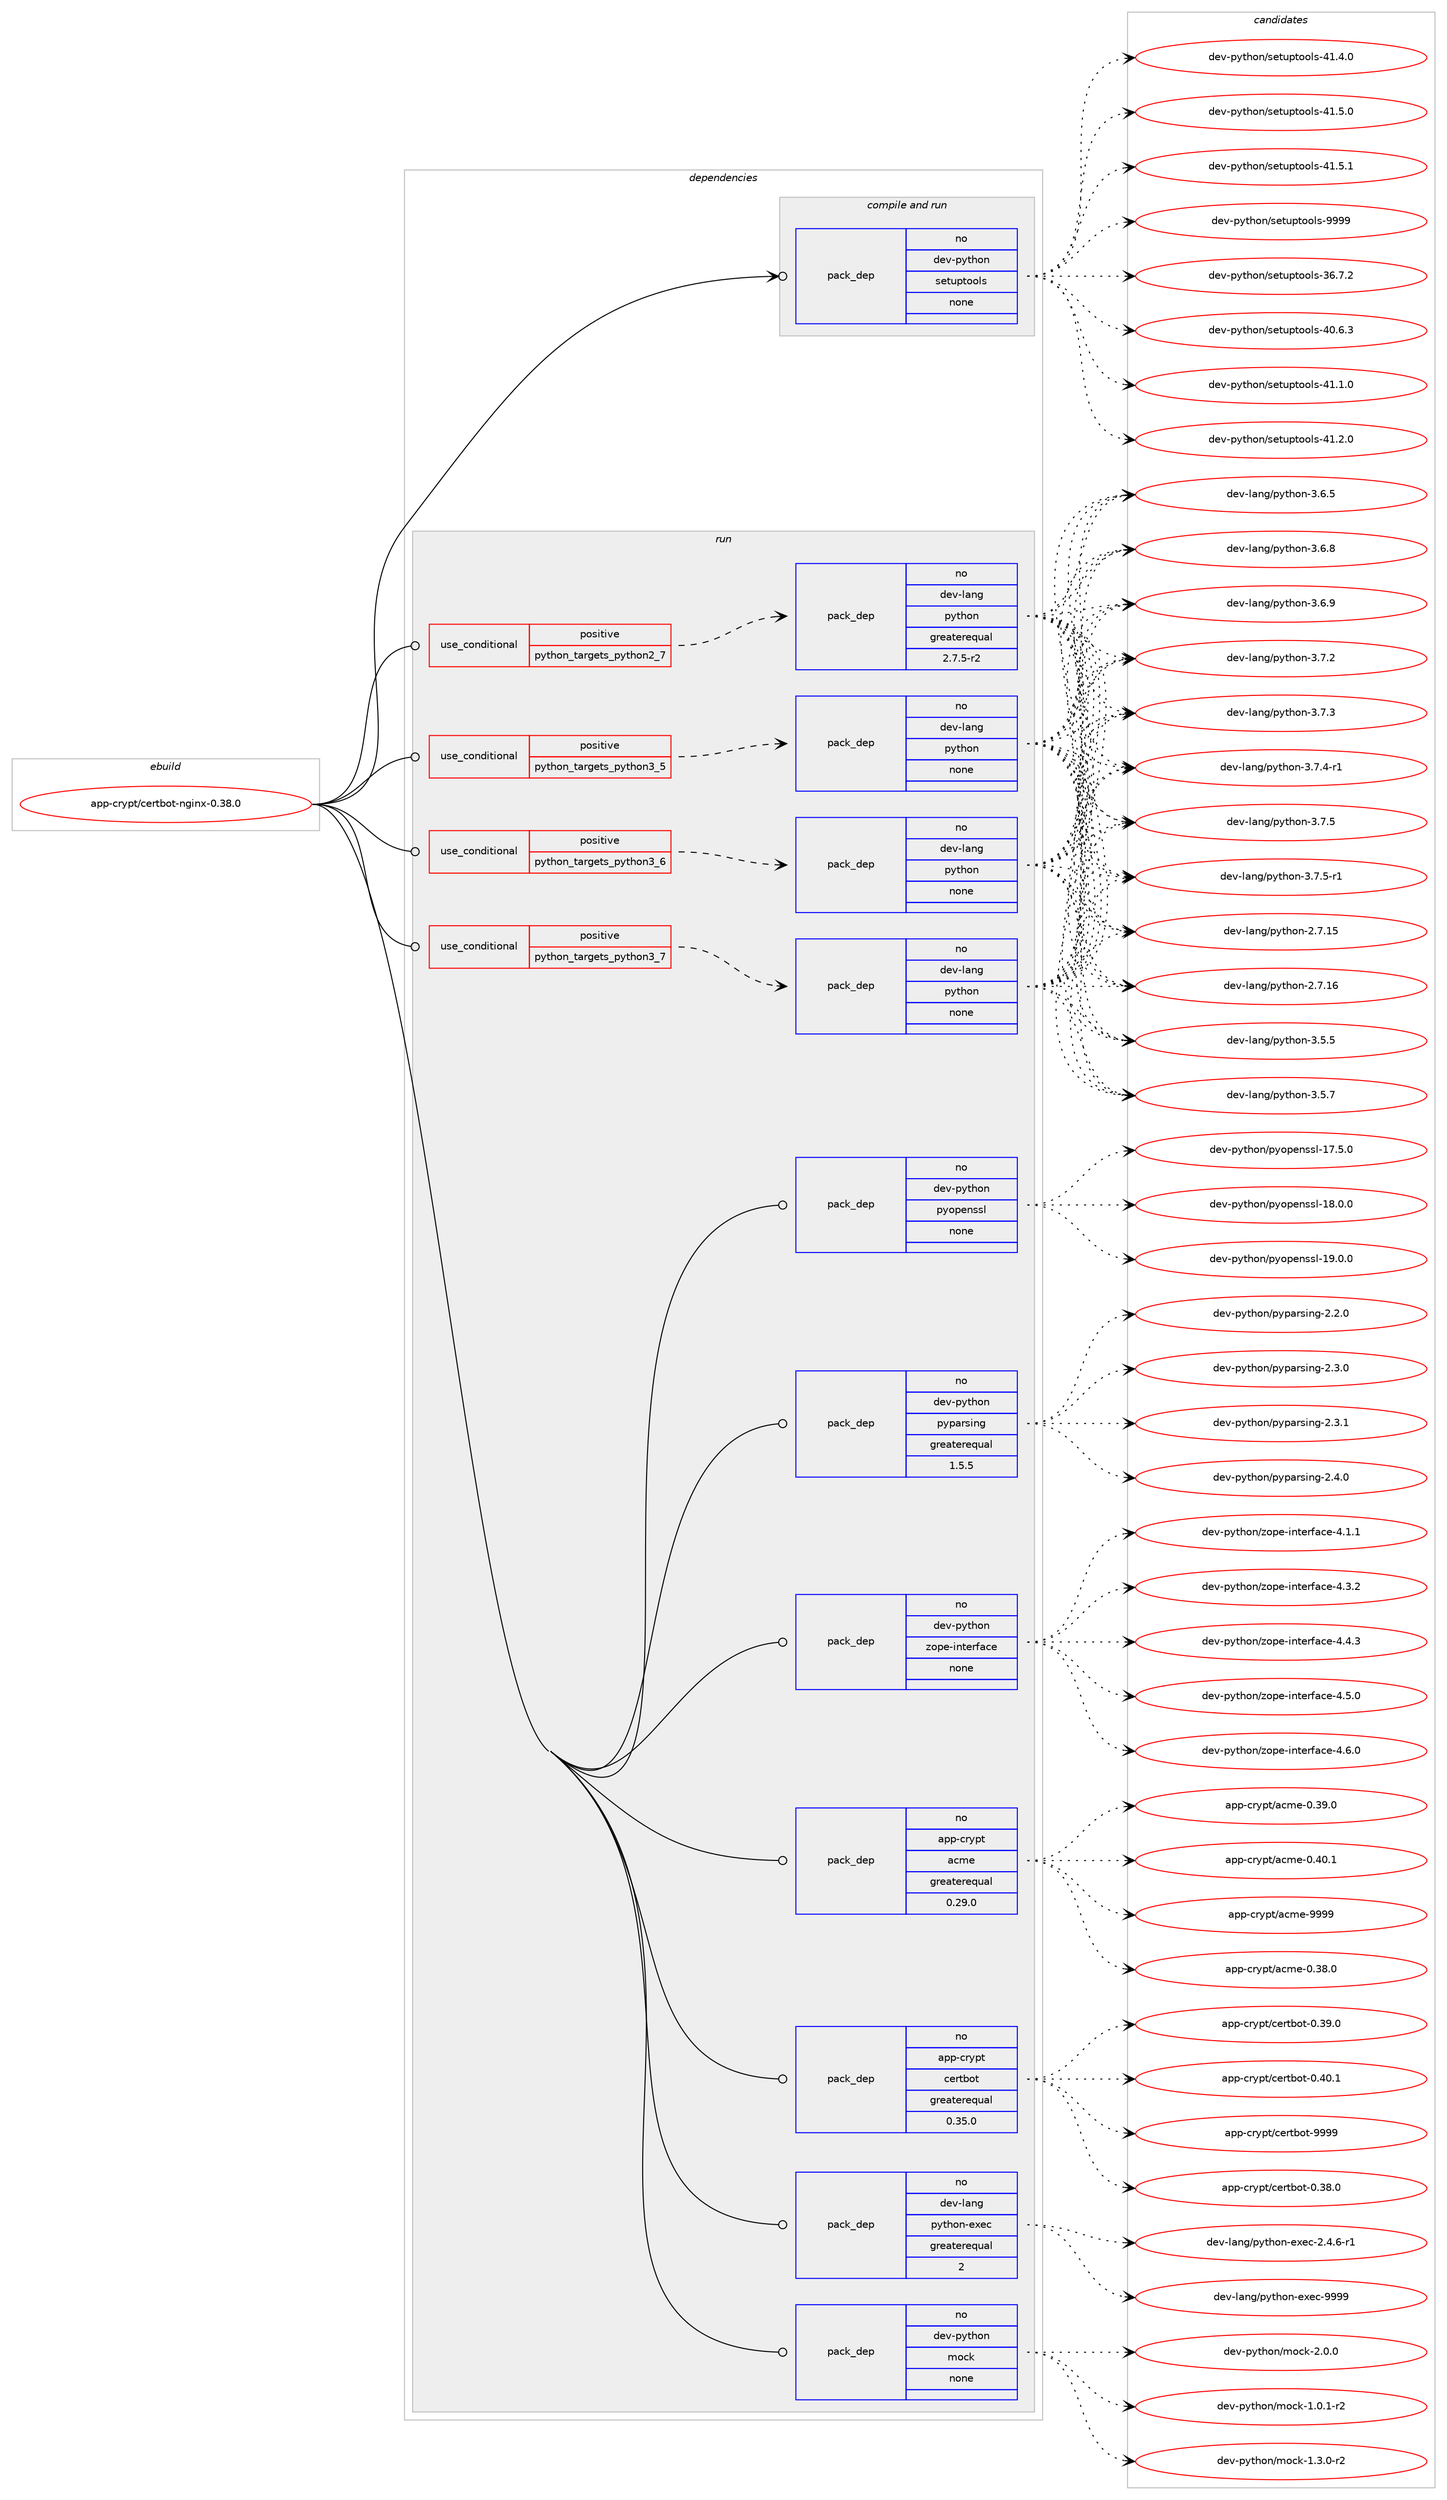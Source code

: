 digraph prolog {

# *************
# Graph options
# *************

newrank=true;
concentrate=true;
compound=true;
graph [rankdir=LR,fontname=Helvetica,fontsize=10,ranksep=1.5];#, ranksep=2.5, nodesep=0.2];
edge  [arrowhead=vee];
node  [fontname=Helvetica,fontsize=10];

# **********
# The ebuild
# **********

subgraph cluster_leftcol {
color=gray;
rank=same;
label=<<i>ebuild</i>>;
id [label="app-crypt/certbot-nginx-0.38.0", color=red, width=4, href="../app-crypt/certbot-nginx-0.38.0.svg"];
}

# ****************
# The dependencies
# ****************

subgraph cluster_midcol {
color=gray;
label=<<i>dependencies</i>>;
subgraph cluster_compile {
fillcolor="#eeeeee";
style=filled;
label=<<i>compile</i>>;
}
subgraph cluster_compileandrun {
fillcolor="#eeeeee";
style=filled;
label=<<i>compile and run</i>>;
subgraph pack354211 {
dependency476535 [label=<<TABLE BORDER="0" CELLBORDER="1" CELLSPACING="0" CELLPADDING="4" WIDTH="220"><TR><TD ROWSPAN="6" CELLPADDING="30">pack_dep</TD></TR><TR><TD WIDTH="110">no</TD></TR><TR><TD>dev-python</TD></TR><TR><TD>setuptools</TD></TR><TR><TD>none</TD></TR><TR><TD></TD></TR></TABLE>>, shape=none, color=blue];
}
id:e -> dependency476535:w [weight=20,style="solid",arrowhead="odotvee"];
}
subgraph cluster_run {
fillcolor="#eeeeee";
style=filled;
label=<<i>run</i>>;
subgraph cond113672 {
dependency476536 [label=<<TABLE BORDER="0" CELLBORDER="1" CELLSPACING="0" CELLPADDING="4"><TR><TD ROWSPAN="3" CELLPADDING="10">use_conditional</TD></TR><TR><TD>positive</TD></TR><TR><TD>python_targets_python2_7</TD></TR></TABLE>>, shape=none, color=red];
subgraph pack354212 {
dependency476537 [label=<<TABLE BORDER="0" CELLBORDER="1" CELLSPACING="0" CELLPADDING="4" WIDTH="220"><TR><TD ROWSPAN="6" CELLPADDING="30">pack_dep</TD></TR><TR><TD WIDTH="110">no</TD></TR><TR><TD>dev-lang</TD></TR><TR><TD>python</TD></TR><TR><TD>greaterequal</TD></TR><TR><TD>2.7.5-r2</TD></TR></TABLE>>, shape=none, color=blue];
}
dependency476536:e -> dependency476537:w [weight=20,style="dashed",arrowhead="vee"];
}
id:e -> dependency476536:w [weight=20,style="solid",arrowhead="odot"];
subgraph cond113673 {
dependency476538 [label=<<TABLE BORDER="0" CELLBORDER="1" CELLSPACING="0" CELLPADDING="4"><TR><TD ROWSPAN="3" CELLPADDING="10">use_conditional</TD></TR><TR><TD>positive</TD></TR><TR><TD>python_targets_python3_5</TD></TR></TABLE>>, shape=none, color=red];
subgraph pack354213 {
dependency476539 [label=<<TABLE BORDER="0" CELLBORDER="1" CELLSPACING="0" CELLPADDING="4" WIDTH="220"><TR><TD ROWSPAN="6" CELLPADDING="30">pack_dep</TD></TR><TR><TD WIDTH="110">no</TD></TR><TR><TD>dev-lang</TD></TR><TR><TD>python</TD></TR><TR><TD>none</TD></TR><TR><TD></TD></TR></TABLE>>, shape=none, color=blue];
}
dependency476538:e -> dependency476539:w [weight=20,style="dashed",arrowhead="vee"];
}
id:e -> dependency476538:w [weight=20,style="solid",arrowhead="odot"];
subgraph cond113674 {
dependency476540 [label=<<TABLE BORDER="0" CELLBORDER="1" CELLSPACING="0" CELLPADDING="4"><TR><TD ROWSPAN="3" CELLPADDING="10">use_conditional</TD></TR><TR><TD>positive</TD></TR><TR><TD>python_targets_python3_6</TD></TR></TABLE>>, shape=none, color=red];
subgraph pack354214 {
dependency476541 [label=<<TABLE BORDER="0" CELLBORDER="1" CELLSPACING="0" CELLPADDING="4" WIDTH="220"><TR><TD ROWSPAN="6" CELLPADDING="30">pack_dep</TD></TR><TR><TD WIDTH="110">no</TD></TR><TR><TD>dev-lang</TD></TR><TR><TD>python</TD></TR><TR><TD>none</TD></TR><TR><TD></TD></TR></TABLE>>, shape=none, color=blue];
}
dependency476540:e -> dependency476541:w [weight=20,style="dashed",arrowhead="vee"];
}
id:e -> dependency476540:w [weight=20,style="solid",arrowhead="odot"];
subgraph cond113675 {
dependency476542 [label=<<TABLE BORDER="0" CELLBORDER="1" CELLSPACING="0" CELLPADDING="4"><TR><TD ROWSPAN="3" CELLPADDING="10">use_conditional</TD></TR><TR><TD>positive</TD></TR><TR><TD>python_targets_python3_7</TD></TR></TABLE>>, shape=none, color=red];
subgraph pack354215 {
dependency476543 [label=<<TABLE BORDER="0" CELLBORDER="1" CELLSPACING="0" CELLPADDING="4" WIDTH="220"><TR><TD ROWSPAN="6" CELLPADDING="30">pack_dep</TD></TR><TR><TD WIDTH="110">no</TD></TR><TR><TD>dev-lang</TD></TR><TR><TD>python</TD></TR><TR><TD>none</TD></TR><TR><TD></TD></TR></TABLE>>, shape=none, color=blue];
}
dependency476542:e -> dependency476543:w [weight=20,style="dashed",arrowhead="vee"];
}
id:e -> dependency476542:w [weight=20,style="solid",arrowhead="odot"];
subgraph pack354216 {
dependency476544 [label=<<TABLE BORDER="0" CELLBORDER="1" CELLSPACING="0" CELLPADDING="4" WIDTH="220"><TR><TD ROWSPAN="6" CELLPADDING="30">pack_dep</TD></TR><TR><TD WIDTH="110">no</TD></TR><TR><TD>app-crypt</TD></TR><TR><TD>acme</TD></TR><TR><TD>greaterequal</TD></TR><TR><TD>0.29.0</TD></TR></TABLE>>, shape=none, color=blue];
}
id:e -> dependency476544:w [weight=20,style="solid",arrowhead="odot"];
subgraph pack354217 {
dependency476545 [label=<<TABLE BORDER="0" CELLBORDER="1" CELLSPACING="0" CELLPADDING="4" WIDTH="220"><TR><TD ROWSPAN="6" CELLPADDING="30">pack_dep</TD></TR><TR><TD WIDTH="110">no</TD></TR><TR><TD>app-crypt</TD></TR><TR><TD>certbot</TD></TR><TR><TD>greaterequal</TD></TR><TR><TD>0.35.0</TD></TR></TABLE>>, shape=none, color=blue];
}
id:e -> dependency476545:w [weight=20,style="solid",arrowhead="odot"];
subgraph pack354218 {
dependency476546 [label=<<TABLE BORDER="0" CELLBORDER="1" CELLSPACING="0" CELLPADDING="4" WIDTH="220"><TR><TD ROWSPAN="6" CELLPADDING="30">pack_dep</TD></TR><TR><TD WIDTH="110">no</TD></TR><TR><TD>dev-lang</TD></TR><TR><TD>python-exec</TD></TR><TR><TD>greaterequal</TD></TR><TR><TD>2</TD></TR></TABLE>>, shape=none, color=blue];
}
id:e -> dependency476546:w [weight=20,style="solid",arrowhead="odot"];
subgraph pack354219 {
dependency476547 [label=<<TABLE BORDER="0" CELLBORDER="1" CELLSPACING="0" CELLPADDING="4" WIDTH="220"><TR><TD ROWSPAN="6" CELLPADDING="30">pack_dep</TD></TR><TR><TD WIDTH="110">no</TD></TR><TR><TD>dev-python</TD></TR><TR><TD>mock</TD></TR><TR><TD>none</TD></TR><TR><TD></TD></TR></TABLE>>, shape=none, color=blue];
}
id:e -> dependency476547:w [weight=20,style="solid",arrowhead="odot"];
subgraph pack354220 {
dependency476548 [label=<<TABLE BORDER="0" CELLBORDER="1" CELLSPACING="0" CELLPADDING="4" WIDTH="220"><TR><TD ROWSPAN="6" CELLPADDING="30">pack_dep</TD></TR><TR><TD WIDTH="110">no</TD></TR><TR><TD>dev-python</TD></TR><TR><TD>pyopenssl</TD></TR><TR><TD>none</TD></TR><TR><TD></TD></TR></TABLE>>, shape=none, color=blue];
}
id:e -> dependency476548:w [weight=20,style="solid",arrowhead="odot"];
subgraph pack354221 {
dependency476549 [label=<<TABLE BORDER="0" CELLBORDER="1" CELLSPACING="0" CELLPADDING="4" WIDTH="220"><TR><TD ROWSPAN="6" CELLPADDING="30">pack_dep</TD></TR><TR><TD WIDTH="110">no</TD></TR><TR><TD>dev-python</TD></TR><TR><TD>pyparsing</TD></TR><TR><TD>greaterequal</TD></TR><TR><TD>1.5.5</TD></TR></TABLE>>, shape=none, color=blue];
}
id:e -> dependency476549:w [weight=20,style="solid",arrowhead="odot"];
subgraph pack354222 {
dependency476550 [label=<<TABLE BORDER="0" CELLBORDER="1" CELLSPACING="0" CELLPADDING="4" WIDTH="220"><TR><TD ROWSPAN="6" CELLPADDING="30">pack_dep</TD></TR><TR><TD WIDTH="110">no</TD></TR><TR><TD>dev-python</TD></TR><TR><TD>zope-interface</TD></TR><TR><TD>none</TD></TR><TR><TD></TD></TR></TABLE>>, shape=none, color=blue];
}
id:e -> dependency476550:w [weight=20,style="solid",arrowhead="odot"];
}
}

# **************
# The candidates
# **************

subgraph cluster_choices {
rank=same;
color=gray;
label=<<i>candidates</i>>;

subgraph choice354211 {
color=black;
nodesep=1;
choice100101118451121211161041111104711510111611711211611111110811545515446554650 [label="dev-python/setuptools-36.7.2", color=red, width=4,href="../dev-python/setuptools-36.7.2.svg"];
choice100101118451121211161041111104711510111611711211611111110811545524846544651 [label="dev-python/setuptools-40.6.3", color=red, width=4,href="../dev-python/setuptools-40.6.3.svg"];
choice100101118451121211161041111104711510111611711211611111110811545524946494648 [label="dev-python/setuptools-41.1.0", color=red, width=4,href="../dev-python/setuptools-41.1.0.svg"];
choice100101118451121211161041111104711510111611711211611111110811545524946504648 [label="dev-python/setuptools-41.2.0", color=red, width=4,href="../dev-python/setuptools-41.2.0.svg"];
choice100101118451121211161041111104711510111611711211611111110811545524946524648 [label="dev-python/setuptools-41.4.0", color=red, width=4,href="../dev-python/setuptools-41.4.0.svg"];
choice100101118451121211161041111104711510111611711211611111110811545524946534648 [label="dev-python/setuptools-41.5.0", color=red, width=4,href="../dev-python/setuptools-41.5.0.svg"];
choice100101118451121211161041111104711510111611711211611111110811545524946534649 [label="dev-python/setuptools-41.5.1", color=red, width=4,href="../dev-python/setuptools-41.5.1.svg"];
choice10010111845112121116104111110471151011161171121161111111081154557575757 [label="dev-python/setuptools-9999", color=red, width=4,href="../dev-python/setuptools-9999.svg"];
dependency476535:e -> choice100101118451121211161041111104711510111611711211611111110811545515446554650:w [style=dotted,weight="100"];
dependency476535:e -> choice100101118451121211161041111104711510111611711211611111110811545524846544651:w [style=dotted,weight="100"];
dependency476535:e -> choice100101118451121211161041111104711510111611711211611111110811545524946494648:w [style=dotted,weight="100"];
dependency476535:e -> choice100101118451121211161041111104711510111611711211611111110811545524946504648:w [style=dotted,weight="100"];
dependency476535:e -> choice100101118451121211161041111104711510111611711211611111110811545524946524648:w [style=dotted,weight="100"];
dependency476535:e -> choice100101118451121211161041111104711510111611711211611111110811545524946534648:w [style=dotted,weight="100"];
dependency476535:e -> choice100101118451121211161041111104711510111611711211611111110811545524946534649:w [style=dotted,weight="100"];
dependency476535:e -> choice10010111845112121116104111110471151011161171121161111111081154557575757:w [style=dotted,weight="100"];
}
subgraph choice354212 {
color=black;
nodesep=1;
choice10010111845108971101034711212111610411111045504655464953 [label="dev-lang/python-2.7.15", color=red, width=4,href="../dev-lang/python-2.7.15.svg"];
choice10010111845108971101034711212111610411111045504655464954 [label="dev-lang/python-2.7.16", color=red, width=4,href="../dev-lang/python-2.7.16.svg"];
choice100101118451089711010347112121116104111110455146534653 [label="dev-lang/python-3.5.5", color=red, width=4,href="../dev-lang/python-3.5.5.svg"];
choice100101118451089711010347112121116104111110455146534655 [label="dev-lang/python-3.5.7", color=red, width=4,href="../dev-lang/python-3.5.7.svg"];
choice100101118451089711010347112121116104111110455146544653 [label="dev-lang/python-3.6.5", color=red, width=4,href="../dev-lang/python-3.6.5.svg"];
choice100101118451089711010347112121116104111110455146544656 [label="dev-lang/python-3.6.8", color=red, width=4,href="../dev-lang/python-3.6.8.svg"];
choice100101118451089711010347112121116104111110455146544657 [label="dev-lang/python-3.6.9", color=red, width=4,href="../dev-lang/python-3.6.9.svg"];
choice100101118451089711010347112121116104111110455146554650 [label="dev-lang/python-3.7.2", color=red, width=4,href="../dev-lang/python-3.7.2.svg"];
choice100101118451089711010347112121116104111110455146554651 [label="dev-lang/python-3.7.3", color=red, width=4,href="../dev-lang/python-3.7.3.svg"];
choice1001011184510897110103471121211161041111104551465546524511449 [label="dev-lang/python-3.7.4-r1", color=red, width=4,href="../dev-lang/python-3.7.4-r1.svg"];
choice100101118451089711010347112121116104111110455146554653 [label="dev-lang/python-3.7.5", color=red, width=4,href="../dev-lang/python-3.7.5.svg"];
choice1001011184510897110103471121211161041111104551465546534511449 [label="dev-lang/python-3.7.5-r1", color=red, width=4,href="../dev-lang/python-3.7.5-r1.svg"];
dependency476537:e -> choice10010111845108971101034711212111610411111045504655464953:w [style=dotted,weight="100"];
dependency476537:e -> choice10010111845108971101034711212111610411111045504655464954:w [style=dotted,weight="100"];
dependency476537:e -> choice100101118451089711010347112121116104111110455146534653:w [style=dotted,weight="100"];
dependency476537:e -> choice100101118451089711010347112121116104111110455146534655:w [style=dotted,weight="100"];
dependency476537:e -> choice100101118451089711010347112121116104111110455146544653:w [style=dotted,weight="100"];
dependency476537:e -> choice100101118451089711010347112121116104111110455146544656:w [style=dotted,weight="100"];
dependency476537:e -> choice100101118451089711010347112121116104111110455146544657:w [style=dotted,weight="100"];
dependency476537:e -> choice100101118451089711010347112121116104111110455146554650:w [style=dotted,weight="100"];
dependency476537:e -> choice100101118451089711010347112121116104111110455146554651:w [style=dotted,weight="100"];
dependency476537:e -> choice1001011184510897110103471121211161041111104551465546524511449:w [style=dotted,weight="100"];
dependency476537:e -> choice100101118451089711010347112121116104111110455146554653:w [style=dotted,weight="100"];
dependency476537:e -> choice1001011184510897110103471121211161041111104551465546534511449:w [style=dotted,weight="100"];
}
subgraph choice354213 {
color=black;
nodesep=1;
choice10010111845108971101034711212111610411111045504655464953 [label="dev-lang/python-2.7.15", color=red, width=4,href="../dev-lang/python-2.7.15.svg"];
choice10010111845108971101034711212111610411111045504655464954 [label="dev-lang/python-2.7.16", color=red, width=4,href="../dev-lang/python-2.7.16.svg"];
choice100101118451089711010347112121116104111110455146534653 [label="dev-lang/python-3.5.5", color=red, width=4,href="../dev-lang/python-3.5.5.svg"];
choice100101118451089711010347112121116104111110455146534655 [label="dev-lang/python-3.5.7", color=red, width=4,href="../dev-lang/python-3.5.7.svg"];
choice100101118451089711010347112121116104111110455146544653 [label="dev-lang/python-3.6.5", color=red, width=4,href="../dev-lang/python-3.6.5.svg"];
choice100101118451089711010347112121116104111110455146544656 [label="dev-lang/python-3.6.8", color=red, width=4,href="../dev-lang/python-3.6.8.svg"];
choice100101118451089711010347112121116104111110455146544657 [label="dev-lang/python-3.6.9", color=red, width=4,href="../dev-lang/python-3.6.9.svg"];
choice100101118451089711010347112121116104111110455146554650 [label="dev-lang/python-3.7.2", color=red, width=4,href="../dev-lang/python-3.7.2.svg"];
choice100101118451089711010347112121116104111110455146554651 [label="dev-lang/python-3.7.3", color=red, width=4,href="../dev-lang/python-3.7.3.svg"];
choice1001011184510897110103471121211161041111104551465546524511449 [label="dev-lang/python-3.7.4-r1", color=red, width=4,href="../dev-lang/python-3.7.4-r1.svg"];
choice100101118451089711010347112121116104111110455146554653 [label="dev-lang/python-3.7.5", color=red, width=4,href="../dev-lang/python-3.7.5.svg"];
choice1001011184510897110103471121211161041111104551465546534511449 [label="dev-lang/python-3.7.5-r1", color=red, width=4,href="../dev-lang/python-3.7.5-r1.svg"];
dependency476539:e -> choice10010111845108971101034711212111610411111045504655464953:w [style=dotted,weight="100"];
dependency476539:e -> choice10010111845108971101034711212111610411111045504655464954:w [style=dotted,weight="100"];
dependency476539:e -> choice100101118451089711010347112121116104111110455146534653:w [style=dotted,weight="100"];
dependency476539:e -> choice100101118451089711010347112121116104111110455146534655:w [style=dotted,weight="100"];
dependency476539:e -> choice100101118451089711010347112121116104111110455146544653:w [style=dotted,weight="100"];
dependency476539:e -> choice100101118451089711010347112121116104111110455146544656:w [style=dotted,weight="100"];
dependency476539:e -> choice100101118451089711010347112121116104111110455146544657:w [style=dotted,weight="100"];
dependency476539:e -> choice100101118451089711010347112121116104111110455146554650:w [style=dotted,weight="100"];
dependency476539:e -> choice100101118451089711010347112121116104111110455146554651:w [style=dotted,weight="100"];
dependency476539:e -> choice1001011184510897110103471121211161041111104551465546524511449:w [style=dotted,weight="100"];
dependency476539:e -> choice100101118451089711010347112121116104111110455146554653:w [style=dotted,weight="100"];
dependency476539:e -> choice1001011184510897110103471121211161041111104551465546534511449:w [style=dotted,weight="100"];
}
subgraph choice354214 {
color=black;
nodesep=1;
choice10010111845108971101034711212111610411111045504655464953 [label="dev-lang/python-2.7.15", color=red, width=4,href="../dev-lang/python-2.7.15.svg"];
choice10010111845108971101034711212111610411111045504655464954 [label="dev-lang/python-2.7.16", color=red, width=4,href="../dev-lang/python-2.7.16.svg"];
choice100101118451089711010347112121116104111110455146534653 [label="dev-lang/python-3.5.5", color=red, width=4,href="../dev-lang/python-3.5.5.svg"];
choice100101118451089711010347112121116104111110455146534655 [label="dev-lang/python-3.5.7", color=red, width=4,href="../dev-lang/python-3.5.7.svg"];
choice100101118451089711010347112121116104111110455146544653 [label="dev-lang/python-3.6.5", color=red, width=4,href="../dev-lang/python-3.6.5.svg"];
choice100101118451089711010347112121116104111110455146544656 [label="dev-lang/python-3.6.8", color=red, width=4,href="../dev-lang/python-3.6.8.svg"];
choice100101118451089711010347112121116104111110455146544657 [label="dev-lang/python-3.6.9", color=red, width=4,href="../dev-lang/python-3.6.9.svg"];
choice100101118451089711010347112121116104111110455146554650 [label="dev-lang/python-3.7.2", color=red, width=4,href="../dev-lang/python-3.7.2.svg"];
choice100101118451089711010347112121116104111110455146554651 [label="dev-lang/python-3.7.3", color=red, width=4,href="../dev-lang/python-3.7.3.svg"];
choice1001011184510897110103471121211161041111104551465546524511449 [label="dev-lang/python-3.7.4-r1", color=red, width=4,href="../dev-lang/python-3.7.4-r1.svg"];
choice100101118451089711010347112121116104111110455146554653 [label="dev-lang/python-3.7.5", color=red, width=4,href="../dev-lang/python-3.7.5.svg"];
choice1001011184510897110103471121211161041111104551465546534511449 [label="dev-lang/python-3.7.5-r1", color=red, width=4,href="../dev-lang/python-3.7.5-r1.svg"];
dependency476541:e -> choice10010111845108971101034711212111610411111045504655464953:w [style=dotted,weight="100"];
dependency476541:e -> choice10010111845108971101034711212111610411111045504655464954:w [style=dotted,weight="100"];
dependency476541:e -> choice100101118451089711010347112121116104111110455146534653:w [style=dotted,weight="100"];
dependency476541:e -> choice100101118451089711010347112121116104111110455146534655:w [style=dotted,weight="100"];
dependency476541:e -> choice100101118451089711010347112121116104111110455146544653:w [style=dotted,weight="100"];
dependency476541:e -> choice100101118451089711010347112121116104111110455146544656:w [style=dotted,weight="100"];
dependency476541:e -> choice100101118451089711010347112121116104111110455146544657:w [style=dotted,weight="100"];
dependency476541:e -> choice100101118451089711010347112121116104111110455146554650:w [style=dotted,weight="100"];
dependency476541:e -> choice100101118451089711010347112121116104111110455146554651:w [style=dotted,weight="100"];
dependency476541:e -> choice1001011184510897110103471121211161041111104551465546524511449:w [style=dotted,weight="100"];
dependency476541:e -> choice100101118451089711010347112121116104111110455146554653:w [style=dotted,weight="100"];
dependency476541:e -> choice1001011184510897110103471121211161041111104551465546534511449:w [style=dotted,weight="100"];
}
subgraph choice354215 {
color=black;
nodesep=1;
choice10010111845108971101034711212111610411111045504655464953 [label="dev-lang/python-2.7.15", color=red, width=4,href="../dev-lang/python-2.7.15.svg"];
choice10010111845108971101034711212111610411111045504655464954 [label="dev-lang/python-2.7.16", color=red, width=4,href="../dev-lang/python-2.7.16.svg"];
choice100101118451089711010347112121116104111110455146534653 [label="dev-lang/python-3.5.5", color=red, width=4,href="../dev-lang/python-3.5.5.svg"];
choice100101118451089711010347112121116104111110455146534655 [label="dev-lang/python-3.5.7", color=red, width=4,href="../dev-lang/python-3.5.7.svg"];
choice100101118451089711010347112121116104111110455146544653 [label="dev-lang/python-3.6.5", color=red, width=4,href="../dev-lang/python-3.6.5.svg"];
choice100101118451089711010347112121116104111110455146544656 [label="dev-lang/python-3.6.8", color=red, width=4,href="../dev-lang/python-3.6.8.svg"];
choice100101118451089711010347112121116104111110455146544657 [label="dev-lang/python-3.6.9", color=red, width=4,href="../dev-lang/python-3.6.9.svg"];
choice100101118451089711010347112121116104111110455146554650 [label="dev-lang/python-3.7.2", color=red, width=4,href="../dev-lang/python-3.7.2.svg"];
choice100101118451089711010347112121116104111110455146554651 [label="dev-lang/python-3.7.3", color=red, width=4,href="../dev-lang/python-3.7.3.svg"];
choice1001011184510897110103471121211161041111104551465546524511449 [label="dev-lang/python-3.7.4-r1", color=red, width=4,href="../dev-lang/python-3.7.4-r1.svg"];
choice100101118451089711010347112121116104111110455146554653 [label="dev-lang/python-3.7.5", color=red, width=4,href="../dev-lang/python-3.7.5.svg"];
choice1001011184510897110103471121211161041111104551465546534511449 [label="dev-lang/python-3.7.5-r1", color=red, width=4,href="../dev-lang/python-3.7.5-r1.svg"];
dependency476543:e -> choice10010111845108971101034711212111610411111045504655464953:w [style=dotted,weight="100"];
dependency476543:e -> choice10010111845108971101034711212111610411111045504655464954:w [style=dotted,weight="100"];
dependency476543:e -> choice100101118451089711010347112121116104111110455146534653:w [style=dotted,weight="100"];
dependency476543:e -> choice100101118451089711010347112121116104111110455146534655:w [style=dotted,weight="100"];
dependency476543:e -> choice100101118451089711010347112121116104111110455146544653:w [style=dotted,weight="100"];
dependency476543:e -> choice100101118451089711010347112121116104111110455146544656:w [style=dotted,weight="100"];
dependency476543:e -> choice100101118451089711010347112121116104111110455146544657:w [style=dotted,weight="100"];
dependency476543:e -> choice100101118451089711010347112121116104111110455146554650:w [style=dotted,weight="100"];
dependency476543:e -> choice100101118451089711010347112121116104111110455146554651:w [style=dotted,weight="100"];
dependency476543:e -> choice1001011184510897110103471121211161041111104551465546524511449:w [style=dotted,weight="100"];
dependency476543:e -> choice100101118451089711010347112121116104111110455146554653:w [style=dotted,weight="100"];
dependency476543:e -> choice1001011184510897110103471121211161041111104551465546534511449:w [style=dotted,weight="100"];
}
subgraph choice354216 {
color=black;
nodesep=1;
choice97112112459911412111211647979910910145484651564648 [label="app-crypt/acme-0.38.0", color=red, width=4,href="../app-crypt/acme-0.38.0.svg"];
choice97112112459911412111211647979910910145484651574648 [label="app-crypt/acme-0.39.0", color=red, width=4,href="../app-crypt/acme-0.39.0.svg"];
choice97112112459911412111211647979910910145484652484649 [label="app-crypt/acme-0.40.1", color=red, width=4,href="../app-crypt/acme-0.40.1.svg"];
choice9711211245991141211121164797991091014557575757 [label="app-crypt/acme-9999", color=red, width=4,href="../app-crypt/acme-9999.svg"];
dependency476544:e -> choice97112112459911412111211647979910910145484651564648:w [style=dotted,weight="100"];
dependency476544:e -> choice97112112459911412111211647979910910145484651574648:w [style=dotted,weight="100"];
dependency476544:e -> choice97112112459911412111211647979910910145484652484649:w [style=dotted,weight="100"];
dependency476544:e -> choice9711211245991141211121164797991091014557575757:w [style=dotted,weight="100"];
}
subgraph choice354217 {
color=black;
nodesep=1;
choice97112112459911412111211647991011141169811111645484651564648 [label="app-crypt/certbot-0.38.0", color=red, width=4,href="../app-crypt/certbot-0.38.0.svg"];
choice97112112459911412111211647991011141169811111645484651574648 [label="app-crypt/certbot-0.39.0", color=red, width=4,href="../app-crypt/certbot-0.39.0.svg"];
choice97112112459911412111211647991011141169811111645484652484649 [label="app-crypt/certbot-0.40.1", color=red, width=4,href="../app-crypt/certbot-0.40.1.svg"];
choice9711211245991141211121164799101114116981111164557575757 [label="app-crypt/certbot-9999", color=red, width=4,href="../app-crypt/certbot-9999.svg"];
dependency476545:e -> choice97112112459911412111211647991011141169811111645484651564648:w [style=dotted,weight="100"];
dependency476545:e -> choice97112112459911412111211647991011141169811111645484651574648:w [style=dotted,weight="100"];
dependency476545:e -> choice97112112459911412111211647991011141169811111645484652484649:w [style=dotted,weight="100"];
dependency476545:e -> choice9711211245991141211121164799101114116981111164557575757:w [style=dotted,weight="100"];
}
subgraph choice354218 {
color=black;
nodesep=1;
choice10010111845108971101034711212111610411111045101120101994550465246544511449 [label="dev-lang/python-exec-2.4.6-r1", color=red, width=4,href="../dev-lang/python-exec-2.4.6-r1.svg"];
choice10010111845108971101034711212111610411111045101120101994557575757 [label="dev-lang/python-exec-9999", color=red, width=4,href="../dev-lang/python-exec-9999.svg"];
dependency476546:e -> choice10010111845108971101034711212111610411111045101120101994550465246544511449:w [style=dotted,weight="100"];
dependency476546:e -> choice10010111845108971101034711212111610411111045101120101994557575757:w [style=dotted,weight="100"];
}
subgraph choice354219 {
color=black;
nodesep=1;
choice1001011184511212111610411111047109111991074549464846494511450 [label="dev-python/mock-1.0.1-r2", color=red, width=4,href="../dev-python/mock-1.0.1-r2.svg"];
choice1001011184511212111610411111047109111991074549465146484511450 [label="dev-python/mock-1.3.0-r2", color=red, width=4,href="../dev-python/mock-1.3.0-r2.svg"];
choice100101118451121211161041111104710911199107455046484648 [label="dev-python/mock-2.0.0", color=red, width=4,href="../dev-python/mock-2.0.0.svg"];
dependency476547:e -> choice1001011184511212111610411111047109111991074549464846494511450:w [style=dotted,weight="100"];
dependency476547:e -> choice1001011184511212111610411111047109111991074549465146484511450:w [style=dotted,weight="100"];
dependency476547:e -> choice100101118451121211161041111104710911199107455046484648:w [style=dotted,weight="100"];
}
subgraph choice354220 {
color=black;
nodesep=1;
choice100101118451121211161041111104711212111111210111011511510845495546534648 [label="dev-python/pyopenssl-17.5.0", color=red, width=4,href="../dev-python/pyopenssl-17.5.0.svg"];
choice100101118451121211161041111104711212111111210111011511510845495646484648 [label="dev-python/pyopenssl-18.0.0", color=red, width=4,href="../dev-python/pyopenssl-18.0.0.svg"];
choice100101118451121211161041111104711212111111210111011511510845495746484648 [label="dev-python/pyopenssl-19.0.0", color=red, width=4,href="../dev-python/pyopenssl-19.0.0.svg"];
dependency476548:e -> choice100101118451121211161041111104711212111111210111011511510845495546534648:w [style=dotted,weight="100"];
dependency476548:e -> choice100101118451121211161041111104711212111111210111011511510845495646484648:w [style=dotted,weight="100"];
dependency476548:e -> choice100101118451121211161041111104711212111111210111011511510845495746484648:w [style=dotted,weight="100"];
}
subgraph choice354221 {
color=black;
nodesep=1;
choice100101118451121211161041111104711212111297114115105110103455046504648 [label="dev-python/pyparsing-2.2.0", color=red, width=4,href="../dev-python/pyparsing-2.2.0.svg"];
choice100101118451121211161041111104711212111297114115105110103455046514648 [label="dev-python/pyparsing-2.3.0", color=red, width=4,href="../dev-python/pyparsing-2.3.0.svg"];
choice100101118451121211161041111104711212111297114115105110103455046514649 [label="dev-python/pyparsing-2.3.1", color=red, width=4,href="../dev-python/pyparsing-2.3.1.svg"];
choice100101118451121211161041111104711212111297114115105110103455046524648 [label="dev-python/pyparsing-2.4.0", color=red, width=4,href="../dev-python/pyparsing-2.4.0.svg"];
dependency476549:e -> choice100101118451121211161041111104711212111297114115105110103455046504648:w [style=dotted,weight="100"];
dependency476549:e -> choice100101118451121211161041111104711212111297114115105110103455046514648:w [style=dotted,weight="100"];
dependency476549:e -> choice100101118451121211161041111104711212111297114115105110103455046514649:w [style=dotted,weight="100"];
dependency476549:e -> choice100101118451121211161041111104711212111297114115105110103455046524648:w [style=dotted,weight="100"];
}
subgraph choice354222 {
color=black;
nodesep=1;
choice1001011184511212111610411111047122111112101451051101161011141029799101455246494649 [label="dev-python/zope-interface-4.1.1", color=red, width=4,href="../dev-python/zope-interface-4.1.1.svg"];
choice1001011184511212111610411111047122111112101451051101161011141029799101455246514650 [label="dev-python/zope-interface-4.3.2", color=red, width=4,href="../dev-python/zope-interface-4.3.2.svg"];
choice1001011184511212111610411111047122111112101451051101161011141029799101455246524651 [label="dev-python/zope-interface-4.4.3", color=red, width=4,href="../dev-python/zope-interface-4.4.3.svg"];
choice1001011184511212111610411111047122111112101451051101161011141029799101455246534648 [label="dev-python/zope-interface-4.5.0", color=red, width=4,href="../dev-python/zope-interface-4.5.0.svg"];
choice1001011184511212111610411111047122111112101451051101161011141029799101455246544648 [label="dev-python/zope-interface-4.6.0", color=red, width=4,href="../dev-python/zope-interface-4.6.0.svg"];
dependency476550:e -> choice1001011184511212111610411111047122111112101451051101161011141029799101455246494649:w [style=dotted,weight="100"];
dependency476550:e -> choice1001011184511212111610411111047122111112101451051101161011141029799101455246514650:w [style=dotted,weight="100"];
dependency476550:e -> choice1001011184511212111610411111047122111112101451051101161011141029799101455246524651:w [style=dotted,weight="100"];
dependency476550:e -> choice1001011184511212111610411111047122111112101451051101161011141029799101455246534648:w [style=dotted,weight="100"];
dependency476550:e -> choice1001011184511212111610411111047122111112101451051101161011141029799101455246544648:w [style=dotted,weight="100"];
}
}

}
